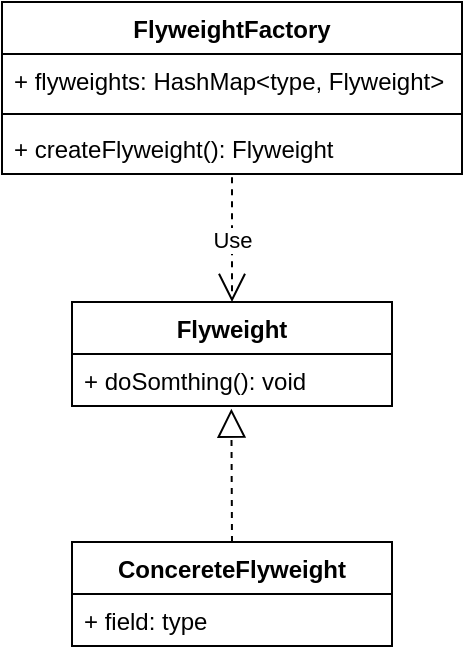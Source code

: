<mxfile version="14.9.3" type="github">
  <diagram id="1PK0wlCqXaEGWeGDkmzW" name="Page-1">
    <mxGraphModel dx="781" dy="1646" grid="1" gridSize="10" guides="1" tooltips="1" connect="1" arrows="1" fold="1" page="1" pageScale="1" pageWidth="827" pageHeight="1169" math="0" shadow="0">
      <root>
        <mxCell id="0" />
        <mxCell id="1" parent="0" />
        <mxCell id="VOTxzJJSnBdWzG84ZDZS-3" value="Flyweight" style="swimlane;fontStyle=1;align=center;verticalAlign=top;childLayout=stackLayout;horizontal=1;startSize=26;horizontalStack=0;resizeParent=1;resizeParentMax=0;resizeLast=0;collapsible=1;marginBottom=0;" vertex="1" parent="1">
          <mxGeometry x="455" y="70" width="160" height="52" as="geometry" />
        </mxCell>
        <mxCell id="VOTxzJJSnBdWzG84ZDZS-6" value="+ doSomthing(): void" style="text;strokeColor=none;fillColor=none;align=left;verticalAlign=top;spacingLeft=4;spacingRight=4;overflow=hidden;rotatable=0;points=[[0,0.5],[1,0.5]];portConstraint=eastwest;" vertex="1" parent="VOTxzJJSnBdWzG84ZDZS-3">
          <mxGeometry y="26" width="160" height="26" as="geometry" />
        </mxCell>
        <mxCell id="VOTxzJJSnBdWzG84ZDZS-7" value="ConcereteFlyweight" style="swimlane;fontStyle=1;align=center;verticalAlign=top;childLayout=stackLayout;horizontal=1;startSize=26;horizontalStack=0;resizeParent=1;resizeParentMax=0;resizeLast=0;collapsible=1;marginBottom=0;" vertex="1" parent="1">
          <mxGeometry x="455" y="190" width="160" height="52" as="geometry" />
        </mxCell>
        <mxCell id="VOTxzJJSnBdWzG84ZDZS-8" value="+ field: type" style="text;strokeColor=none;fillColor=none;align=left;verticalAlign=top;spacingLeft=4;spacingRight=4;overflow=hidden;rotatable=0;points=[[0,0.5],[1,0.5]];portConstraint=eastwest;" vertex="1" parent="VOTxzJJSnBdWzG84ZDZS-7">
          <mxGeometry y="26" width="160" height="26" as="geometry" />
        </mxCell>
        <mxCell id="VOTxzJJSnBdWzG84ZDZS-11" value="" style="endArrow=block;dashed=1;endFill=0;endSize=12;html=1;exitX=0.5;exitY=0;exitDx=0;exitDy=0;entryX=0.498;entryY=1.051;entryDx=0;entryDy=0;entryPerimeter=0;" edge="1" parent="1" source="VOTxzJJSnBdWzG84ZDZS-7" target="VOTxzJJSnBdWzG84ZDZS-6">
          <mxGeometry width="160" relative="1" as="geometry">
            <mxPoint x="320" y="250" as="sourcePoint" />
            <mxPoint x="480" y="250" as="targetPoint" />
          </mxGeometry>
        </mxCell>
        <mxCell id="VOTxzJJSnBdWzG84ZDZS-12" value="FlyweightFactory" style="swimlane;fontStyle=1;align=center;verticalAlign=top;childLayout=stackLayout;horizontal=1;startSize=26;horizontalStack=0;resizeParent=1;resizeParentMax=0;resizeLast=0;collapsible=1;marginBottom=0;" vertex="1" parent="1">
          <mxGeometry x="420" y="-80" width="230" height="86" as="geometry" />
        </mxCell>
        <mxCell id="VOTxzJJSnBdWzG84ZDZS-13" value="+ flyweights: HashMap&lt;type, Flyweight&gt;" style="text;strokeColor=none;fillColor=none;align=left;verticalAlign=top;spacingLeft=4;spacingRight=4;overflow=hidden;rotatable=0;points=[[0,0.5],[1,0.5]];portConstraint=eastwest;" vertex="1" parent="VOTxzJJSnBdWzG84ZDZS-12">
          <mxGeometry y="26" width="230" height="26" as="geometry" />
        </mxCell>
        <mxCell id="VOTxzJJSnBdWzG84ZDZS-14" value="" style="line;strokeWidth=1;fillColor=none;align=left;verticalAlign=middle;spacingTop=-1;spacingLeft=3;spacingRight=3;rotatable=0;labelPosition=right;points=[];portConstraint=eastwest;" vertex="1" parent="VOTxzJJSnBdWzG84ZDZS-12">
          <mxGeometry y="52" width="230" height="8" as="geometry" />
        </mxCell>
        <mxCell id="VOTxzJJSnBdWzG84ZDZS-15" value="+ createFlyweight(): Flyweight" style="text;strokeColor=none;fillColor=none;align=left;verticalAlign=top;spacingLeft=4;spacingRight=4;overflow=hidden;rotatable=0;points=[[0,0.5],[1,0.5]];portConstraint=eastwest;" vertex="1" parent="VOTxzJJSnBdWzG84ZDZS-12">
          <mxGeometry y="60" width="230" height="26" as="geometry" />
        </mxCell>
        <mxCell id="VOTxzJJSnBdWzG84ZDZS-16" value="Use" style="endArrow=open;endSize=12;dashed=1;html=1;exitX=0.5;exitY=1.064;exitDx=0;exitDy=0;exitPerimeter=0;entryX=0.5;entryY=0;entryDx=0;entryDy=0;" edge="1" parent="1" source="VOTxzJJSnBdWzG84ZDZS-15" target="VOTxzJJSnBdWzG84ZDZS-3">
          <mxGeometry width="160" relative="1" as="geometry">
            <mxPoint x="320" y="100" as="sourcePoint" />
            <mxPoint x="480" y="100" as="targetPoint" />
          </mxGeometry>
        </mxCell>
      </root>
    </mxGraphModel>
  </diagram>
</mxfile>
